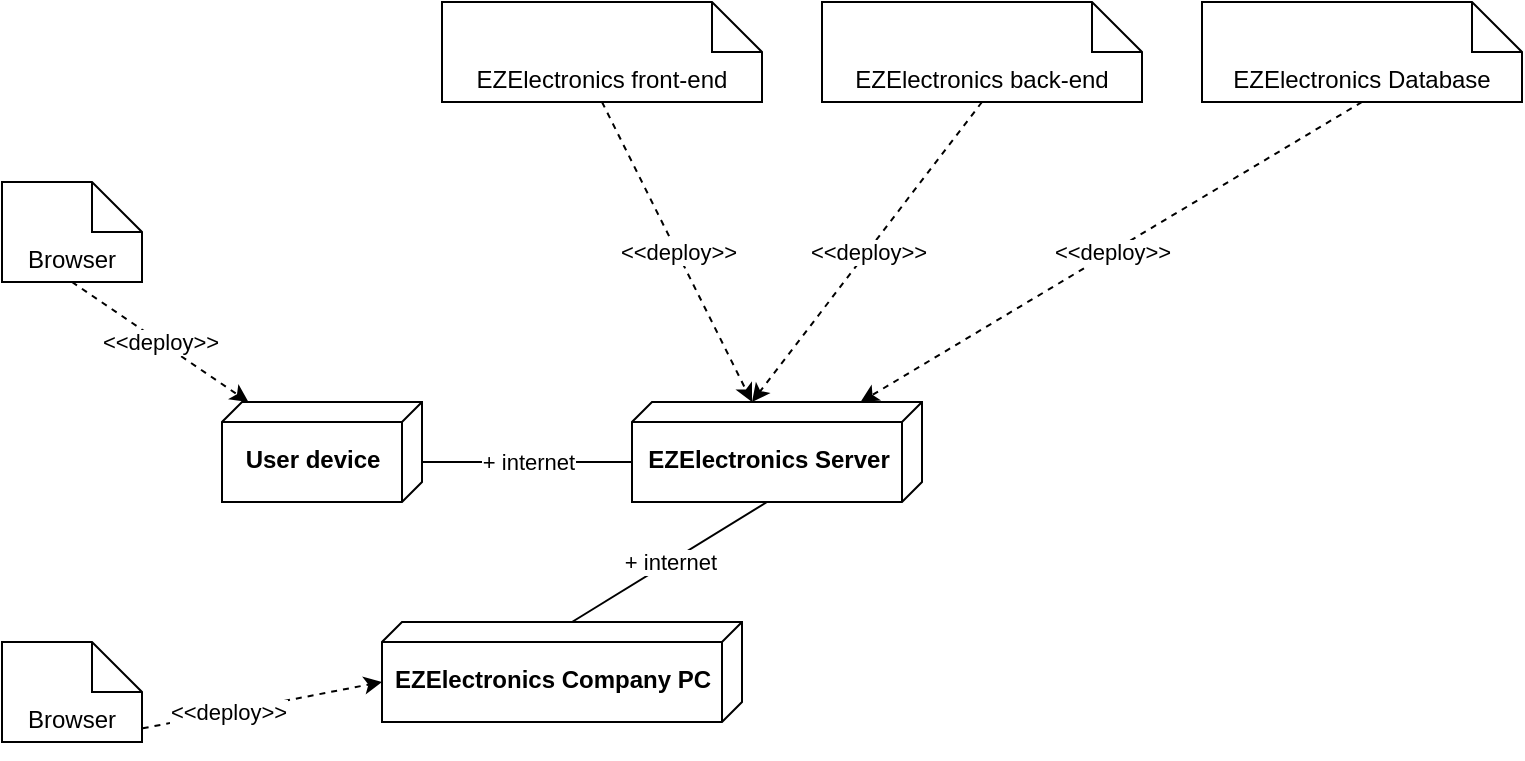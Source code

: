 <mxfile>
    <diagram id="_o0pZGUwgl1xbmABMh8O" name="V1">
        <mxGraphModel dx="853" dy="1138" grid="1" gridSize="10" guides="1" tooltips="1" connect="1" arrows="1" fold="1" page="1" pageScale="1" pageWidth="850" pageHeight="1100" math="0" shadow="0">
            <root>
                <mxCell id="0"/>
                <mxCell id="1" parent="0"/>
                <mxCell id="2" value="EZElectronics Server" style="verticalAlign=middle;align=center;spacingTop=8;spacingLeft=2;spacingRight=12;shape=cube;size=10;direction=south;fontStyle=1;html=1;labelPosition=center;verticalLabelPosition=middle;" parent="1" vertex="1">
                    <mxGeometry x="335" y="350" width="145" height="50" as="geometry"/>
                </mxCell>
                <mxCell id="9" value="&amp;lt;&amp;lt;deploy&amp;gt;&amp;gt;" style="edgeStyle=none;html=1;exitX=0.5;exitY=1;exitDx=0;exitDy=0;exitPerimeter=0;entryX=0;entryY=0;entryDx=0;entryDy=85;entryPerimeter=0;dashed=1;" parent="1" source="8" target="2" edge="1">
                    <mxGeometry relative="1" as="geometry"/>
                </mxCell>
                <mxCell id="8" value="EZElectronics back-end" style="shape=note2;boundedLbl=1;whiteSpace=wrap;html=1;size=25;verticalAlign=top;align=center;" parent="1" vertex="1">
                    <mxGeometry x="430" y="150" width="160" height="50" as="geometry"/>
                </mxCell>
                <mxCell id="23" value="+ internet" style="edgeStyle=none;html=1;exitX=0;exitY=0;exitDx=0;exitDy=85;exitPerimeter=0;entryX=0;entryY=0;entryDx=50;entryDy=77.5;entryPerimeter=0;endArrow=none;endFill=0;" parent="1" source="10" target="2" edge="1">
                    <mxGeometry relative="1" as="geometry"/>
                </mxCell>
                <mxCell id="10" value="EZElectronics Company PC" style="verticalAlign=middle;align=center;spacingTop=8;spacingLeft=2;spacingRight=12;shape=cube;size=10;direction=south;fontStyle=1;html=1;labelPosition=center;verticalLabelPosition=middle;" parent="1" vertex="1">
                    <mxGeometry x="210" y="460" width="180" height="50" as="geometry"/>
                </mxCell>
                <mxCell id="17" value="+ internet" style="edgeStyle=none;html=1;exitX=0;exitY=0;exitDx=30;exitDy=0;exitPerimeter=0;entryX=0;entryY=0;entryDx=30;entryDy=145;entryPerimeter=0;endArrow=none;endFill=0;" parent="1" source="11" target="2" edge="1">
                    <mxGeometry relative="1" as="geometry"/>
                </mxCell>
                <mxCell id="11" value="User device" style="verticalAlign=middle;align=center;spacingTop=8;spacingLeft=2;spacingRight=12;shape=cube;size=10;direction=south;fontStyle=1;html=1;labelPosition=center;verticalLabelPosition=middle;" parent="1" vertex="1">
                    <mxGeometry x="130" y="350" width="100" height="50" as="geometry"/>
                </mxCell>
                <mxCell id="12" value="&amp;lt;&amp;lt;deploy&amp;gt;&amp;gt;" style="edgeStyle=none;html=1;exitX=0.5;exitY=1;exitDx=0;exitDy=0;exitPerimeter=0;dashed=1;" parent="1" source="13" target="2" edge="1">
                    <mxGeometry relative="1" as="geometry">
                        <mxPoint x="240" y="340" as="targetPoint"/>
                    </mxGeometry>
                </mxCell>
                <mxCell id="13" value="EZElectronics front-end" style="shape=note2;boundedLbl=1;whiteSpace=wrap;html=1;size=25;verticalAlign=top;align=center;" parent="1" vertex="1">
                    <mxGeometry x="240" y="150" width="160" height="50" as="geometry"/>
                </mxCell>
                <mxCell id="14" value="&amp;lt;&amp;lt;deploy&amp;gt;&amp;gt;" style="edgeStyle=none;html=1;exitX=0.5;exitY=1;exitDx=0;exitDy=0;exitPerimeter=0;dashed=1;" parent="1" source="15" target="2" edge="1">
                    <mxGeometry relative="1" as="geometry">
                        <mxPoint x="620" y="340" as="targetPoint"/>
                    </mxGeometry>
                </mxCell>
                <mxCell id="15" value="EZElectronics Database" style="shape=note2;boundedLbl=1;whiteSpace=wrap;html=1;size=25;verticalAlign=top;align=center;" parent="1" vertex="1">
                    <mxGeometry x="620" y="150" width="160" height="50" as="geometry"/>
                </mxCell>
                <mxCell id="19" value="&amp;lt;&amp;lt;deploy&amp;gt;&amp;gt;" style="edgeStyle=none;html=1;exitX=0.5;exitY=1;exitDx=0;exitDy=0;exitPerimeter=0;endArrow=classic;endFill=1;dashed=1;" parent="1" source="18" target="11" edge="1">
                    <mxGeometry relative="1" as="geometry"/>
                </mxCell>
                <mxCell id="18" value="Browser" style="shape=note2;boundedLbl=1;whiteSpace=wrap;html=1;size=25;verticalAlign=top;align=center;" parent="1" vertex="1">
                    <mxGeometry x="20" y="240" width="70" height="50" as="geometry"/>
                </mxCell>
                <mxCell id="21" value="&amp;lt;&amp;lt;deploy&amp;gt;&amp;gt;" style="edgeStyle=none;html=1;exitX=0.5;exitY=1;exitDx=0;exitDy=0;exitPerimeter=0;endArrow=classic;endFill=1;dashed=1;entryX=0;entryY=0;entryDx=30;entryDy=180;entryPerimeter=0;" parent="1" source="22" target="10" edge="1">
                    <mxGeometry relative="1" as="geometry">
                        <mxPoint x="209.995" y="560" as="targetPoint"/>
                    </mxGeometry>
                </mxCell>
                <mxCell id="22" value="Browser" style="shape=note2;boundedLbl=1;whiteSpace=wrap;html=1;size=25;verticalAlign=top;align=center;" parent="1" vertex="1">
                    <mxGeometry x="20.0" y="470" width="70" height="50" as="geometry"/>
                </mxCell>
            </root>
        </mxGraphModel>
    </diagram>
    <diagram name="V2" id="Ylx1NX2Jm7Vtsft_91aR">
        <mxGraphModel dx="853" dy="1138" grid="1" gridSize="10" guides="1" tooltips="1" connect="1" arrows="1" fold="1" page="1" pageScale="1" pageWidth="850" pageHeight="1100" math="0" shadow="0">
            <root>
                <mxCell id="zCgyhVI-92qGiomNfvr6-0"/>
                <mxCell id="zCgyhVI-92qGiomNfvr6-1" parent="zCgyhVI-92qGiomNfvr6-0"/>
                <mxCell id="zCgyhVI-92qGiomNfvr6-2" value="EZElectronics Server" style="verticalAlign=middle;align=center;spacingTop=8;spacingLeft=2;spacingRight=12;shape=cube;size=10;direction=south;fontStyle=1;html=1;labelPosition=center;verticalLabelPosition=middle;" vertex="1" parent="zCgyhVI-92qGiomNfvr6-1">
                    <mxGeometry x="335" y="350" width="145" height="50" as="geometry"/>
                </mxCell>
                <mxCell id="zCgyhVI-92qGiomNfvr6-3" value="&amp;lt;&amp;lt;deploy&amp;gt;&amp;gt;" style="edgeStyle=none;html=1;exitX=0.5;exitY=1;exitDx=0;exitDy=0;exitPerimeter=0;entryX=0;entryY=0;entryDx=0;entryDy=85;entryPerimeter=0;dashed=1;" edge="1" parent="zCgyhVI-92qGiomNfvr6-1" source="zCgyhVI-92qGiomNfvr6-4" target="zCgyhVI-92qGiomNfvr6-2">
                    <mxGeometry relative="1" as="geometry"/>
                </mxCell>
                <mxCell id="zCgyhVI-92qGiomNfvr6-4" value="EZElectronics back-end" style="shape=note2;boundedLbl=1;whiteSpace=wrap;html=1;size=25;verticalAlign=top;align=center;" vertex="1" parent="zCgyhVI-92qGiomNfvr6-1">
                    <mxGeometry x="430" y="150" width="160" height="50" as="geometry"/>
                </mxCell>
                <mxCell id="zCgyhVI-92qGiomNfvr6-5" value="+ internet" style="edgeStyle=none;html=1;exitX=0;exitY=0;exitDx=0;exitDy=85;exitPerimeter=0;entryX=0;entryY=0;entryDx=50;entryDy=77.5;entryPerimeter=0;endArrow=none;endFill=0;" edge="1" parent="zCgyhVI-92qGiomNfvr6-1" source="zCgyhVI-92qGiomNfvr6-6" target="zCgyhVI-92qGiomNfvr6-2">
                    <mxGeometry relative="1" as="geometry"/>
                </mxCell>
                <mxCell id="zCgyhVI-92qGiomNfvr6-6" value="EZElectronics Company PC" style="verticalAlign=middle;align=center;spacingTop=8;spacingLeft=2;spacingRight=12;shape=cube;size=10;direction=south;fontStyle=1;html=1;labelPosition=center;verticalLabelPosition=middle;" vertex="1" parent="zCgyhVI-92qGiomNfvr6-1">
                    <mxGeometry x="210" y="460" width="180" height="50" as="geometry"/>
                </mxCell>
                <mxCell id="zCgyhVI-92qGiomNfvr6-7" value="+ internet" style="edgeStyle=none;html=1;exitX=0;exitY=0;exitDx=30;exitDy=0;exitPerimeter=0;entryX=0;entryY=0;entryDx=30;entryDy=145;entryPerimeter=0;endArrow=none;endFill=0;" edge="1" parent="zCgyhVI-92qGiomNfvr6-1" source="zCgyhVI-92qGiomNfvr6-8" target="zCgyhVI-92qGiomNfvr6-2">
                    <mxGeometry relative="1" as="geometry"/>
                </mxCell>
                <mxCell id="zCgyhVI-92qGiomNfvr6-8" value="User device" style="verticalAlign=middle;align=center;spacingTop=8;spacingLeft=2;spacingRight=12;shape=cube;size=10;direction=south;fontStyle=1;html=1;labelPosition=center;verticalLabelPosition=middle;" vertex="1" parent="zCgyhVI-92qGiomNfvr6-1">
                    <mxGeometry x="130" y="350" width="100" height="50" as="geometry"/>
                </mxCell>
                <mxCell id="zCgyhVI-92qGiomNfvr6-9" value="&amp;lt;&amp;lt;deploy&amp;gt;&amp;gt;" style="edgeStyle=none;html=1;exitX=0.5;exitY=1;exitDx=0;exitDy=0;exitPerimeter=0;dashed=1;" edge="1" parent="zCgyhVI-92qGiomNfvr6-1" source="zCgyhVI-92qGiomNfvr6-10" target="zCgyhVI-92qGiomNfvr6-2">
                    <mxGeometry relative="1" as="geometry">
                        <mxPoint x="240" y="340" as="targetPoint"/>
                    </mxGeometry>
                </mxCell>
                <mxCell id="zCgyhVI-92qGiomNfvr6-10" value="EZElectronics front-end" style="shape=note2;boundedLbl=1;whiteSpace=wrap;html=1;size=25;verticalAlign=top;align=center;" vertex="1" parent="zCgyhVI-92qGiomNfvr6-1">
                    <mxGeometry x="240" y="150" width="160" height="50" as="geometry"/>
                </mxCell>
                <mxCell id="zCgyhVI-92qGiomNfvr6-11" value="&amp;lt;&amp;lt;deploy&amp;gt;&amp;gt;" style="edgeStyle=none;html=1;exitX=0.5;exitY=1;exitDx=0;exitDy=0;exitPerimeter=0;dashed=1;" edge="1" parent="zCgyhVI-92qGiomNfvr6-1" source="zCgyhVI-92qGiomNfvr6-12" target="zCgyhVI-92qGiomNfvr6-2">
                    <mxGeometry relative="1" as="geometry">
                        <mxPoint x="620" y="340" as="targetPoint"/>
                    </mxGeometry>
                </mxCell>
                <mxCell id="zCgyhVI-92qGiomNfvr6-12" value="EZElectronics Database" style="shape=note2;boundedLbl=1;whiteSpace=wrap;html=1;size=25;verticalAlign=top;align=center;" vertex="1" parent="zCgyhVI-92qGiomNfvr6-1">
                    <mxGeometry x="620" y="150" width="160" height="50" as="geometry"/>
                </mxCell>
                <mxCell id="zCgyhVI-92qGiomNfvr6-13" value="&amp;lt;&amp;lt;deploy&amp;gt;&amp;gt;" style="edgeStyle=none;html=1;exitX=0.5;exitY=1;exitDx=0;exitDy=0;exitPerimeter=0;endArrow=classic;endFill=1;dashed=1;" edge="1" parent="zCgyhVI-92qGiomNfvr6-1" source="zCgyhVI-92qGiomNfvr6-14" target="zCgyhVI-92qGiomNfvr6-8">
                    <mxGeometry relative="1" as="geometry"/>
                </mxCell>
                <mxCell id="zCgyhVI-92qGiomNfvr6-14" value="Browser" style="shape=note2;boundedLbl=1;whiteSpace=wrap;html=1;size=25;verticalAlign=top;align=center;" vertex="1" parent="zCgyhVI-92qGiomNfvr6-1">
                    <mxGeometry x="20" y="240" width="70" height="50" as="geometry"/>
                </mxCell>
                <mxCell id="zCgyhVI-92qGiomNfvr6-15" value="&amp;lt;&amp;lt;deploy&amp;gt;&amp;gt;" style="edgeStyle=none;html=1;exitX=0.5;exitY=1;exitDx=0;exitDy=0;exitPerimeter=0;endArrow=classic;endFill=1;dashed=1;entryX=0;entryY=0;entryDx=30;entryDy=180;entryPerimeter=0;" edge="1" parent="zCgyhVI-92qGiomNfvr6-1" source="zCgyhVI-92qGiomNfvr6-16" target="zCgyhVI-92qGiomNfvr6-6">
                    <mxGeometry relative="1" as="geometry">
                        <mxPoint x="209.995" y="560" as="targetPoint"/>
                    </mxGeometry>
                </mxCell>
                <mxCell id="zCgyhVI-92qGiomNfvr6-16" value="Browser" style="shape=note2;boundedLbl=1;whiteSpace=wrap;html=1;size=25;verticalAlign=top;align=center;" vertex="1" parent="zCgyhVI-92qGiomNfvr6-1">
                    <mxGeometry x="20.0" y="470" width="70" height="50" as="geometry"/>
                </mxCell>
            </root>
        </mxGraphModel>
    </diagram>
</mxfile>
